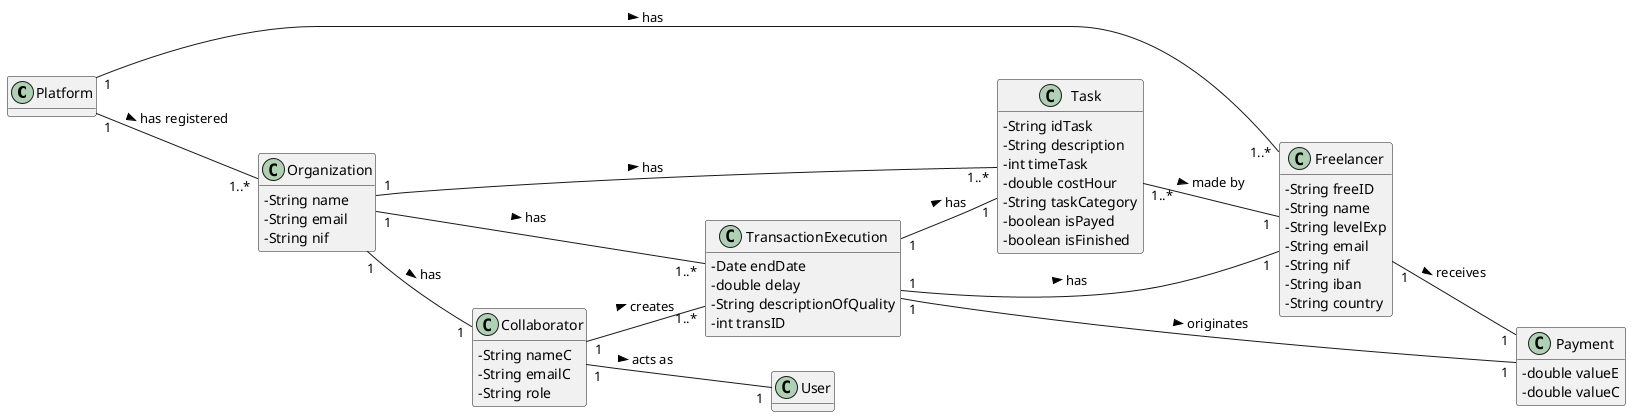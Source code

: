 @startuml
skinparam classAttributeIconSize 0
hide methods
left to right direction

class Platform{
}
class Freelancer {
  -String freeID
  -String name
  -String levelExp
  -String email
  -String nif
  -String iban
  -String country
}

class Organization {
  -String name
  -String email
  -String nif
}

class Collaborator{
  -String nameC
  -String emailC
  -String role
}

class Task {
  -String idTask
  -String description
  -int timeTask
  -double costHour
  -String taskCategory
  -boolean isPayed
  -boolean isFinished
}


class User {
}

class TransactionExecution { 
  -Date endDate
  -double delay
  -String descriptionOfQuality
  -int transID
}

class Payment{
  -double valueE
  -double valueC
}


Freelancer "1" -- "1" Payment: receives >
Task "1..*" -- "1" Freelancer: made by >
Platform "1" -- "1..*" Organization: has registered >
Platform "1" -- "1..*" Freelancer: has >
Organization "1" -- "1..*" Task: has >
Organization "1" -- "1" Collaborator: has >
Organization "1" -- "1..*" TransactionExecution: has >

Collaborator "1" -- "1..*" TransactionExecution: creates >
Collaborator "1" -- "1" User: acts as >



TransactionExecution "1" -- "1" Task: has >
TransactionExecution "1" -- "1" Freelancer: has >
TransactionExecution "1" -- "1" Payment: originates >


@enduml


